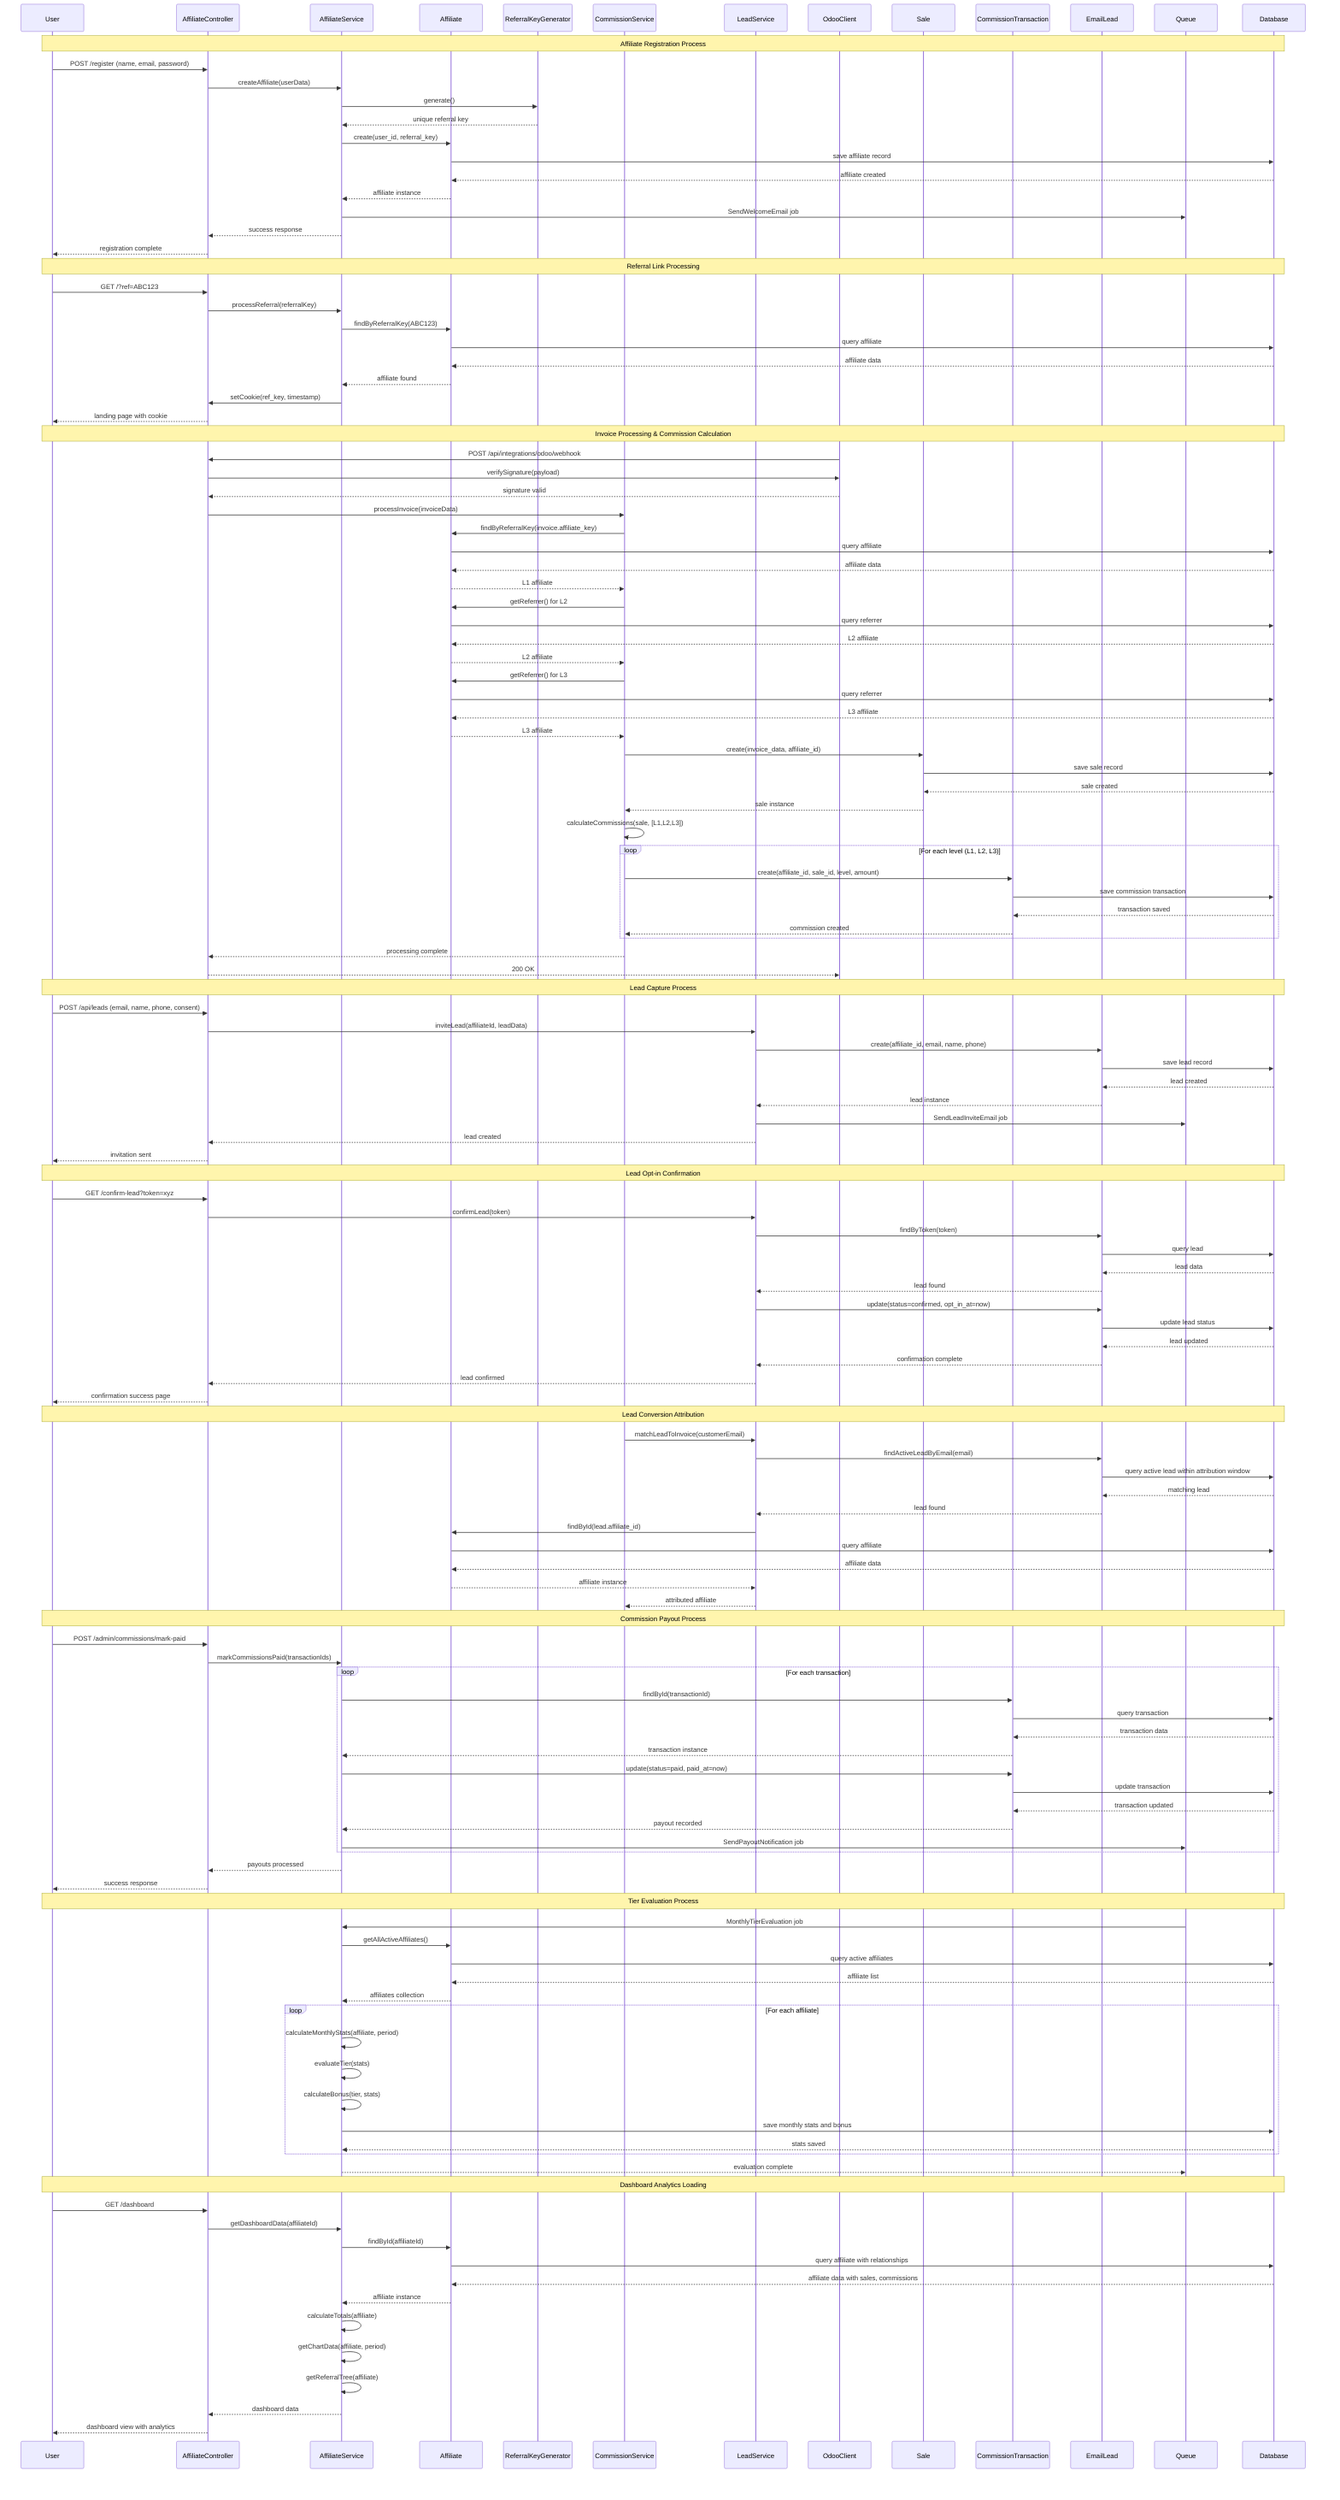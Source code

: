sequenceDiagram
    participant U as User
    participant AC as AffiliateController
    participant AS as AffiliateService
    participant A as Affiliate
    participant RKG as ReferralKeyGenerator
    participant CS as CommissionService
    participant LS as LeadService
    participant OC as OdooClient
    participant S as Sale
    participant CT as CommissionTransaction
    participant EL as EmailLead
    participant Q as Queue
    participant DB as Database

    %% Affiliate Registration Flow
    Note over U,DB: Affiliate Registration Process
    U->>AC: POST /register (name, email, password)
    AC->>AS: createAffiliate(userData)
    AS->>RKG: generate()
    RKG-->>AS: unique referral key
    AS->>A: create(user_id, referral_key)
    A->>DB: save affiliate record
    DB-->>A: affiliate created
    A-->>AS: affiliate instance
    AS->>Q: SendWelcomeEmail job
    AS-->>AC: success response
    AC-->>U: registration complete

    %% Referral Link Visit Flow
    Note over U,DB: Referral Link Processing
    U->>AC: GET /?ref=ABC123
    AC->>AS: processReferral(referralKey)
    AS->>A: findByReferralKey(ABC123)
    A->>DB: query affiliate
    DB-->>A: affiliate data
    A-->>AS: affiliate found
    AS->>AC: setCookie(ref_key, timestamp)
    AC-->>U: landing page with cookie

    %% Odoo Invoice Webhook Processing
    Note over U,DB: Invoice Processing & Commission Calculation
    OC->>AC: POST /api/integrations/odoo/webhook
    AC->>OC: verifySignature(payload)
    OC-->>AC: signature valid
    AC->>CS: processInvoice(invoiceData)
    CS->>A: findByReferralKey(invoice.affiliate_key)
    A->>DB: query affiliate
    DB-->>A: affiliate data
    A-->>CS: L1 affiliate
    CS->>A: getReferrer() for L2
    A->>DB: query referrer
    DB-->>A: L2 affiliate
    A-->>CS: L2 affiliate
    CS->>A: getReferrer() for L3
    A->>DB: query referrer  
    DB-->>A: L3 affiliate
    A-->>CS: L3 affiliate
    CS->>S: create(invoice_data, affiliate_id)
    S->>DB: save sale record
    DB-->>S: sale created
    S-->>CS: sale instance
    CS->>CS: calculateCommissions(sale, [L1,L2,L3])
    loop For each level (L1, L2, L3)
        CS->>CT: create(affiliate_id, sale_id, level, amount)
        CT->>DB: save commission transaction
        DB-->>CT: transaction saved
        CT-->>CS: commission created
    end
    CS-->>AC: processing complete
    AC-->>OC: 200 OK

    %% Email Lead Capture Flow
    Note over U,DB: Lead Capture Process
    U->>AC: POST /api/leads (email, name, phone, consent)
    AC->>LS: inviteLead(affiliateId, leadData)
    LS->>EL: create(affiliate_id, email, name, phone)
    EL->>DB: save lead record
    DB-->>EL: lead created
    EL-->>LS: lead instance
    LS->>Q: SendLeadInviteEmail job
    LS-->>AC: lead created
    AC-->>U: invitation sent

    %% Lead Confirmation Flow
    Note over U,DB: Lead Opt-in Confirmation
    U->>AC: GET /confirm-lead?token=xyz
    AC->>LS: confirmLead(token)
    LS->>EL: findByToken(token)
    EL->>DB: query lead
    DB-->>EL: lead data
    EL-->>LS: lead found
    LS->>EL: update(status=confirmed, opt_in_at=now)
    EL->>DB: update lead status
    DB-->>EL: lead updated
    EL-->>LS: confirmation complete
    LS-->>AC: lead confirmed
    AC-->>U: confirmation success page

    %% Lead to Sale Attribution Flow  
    Note over U,DB: Lead Conversion Attribution
    CS->>LS: matchLeadToInvoice(customerEmail)
    LS->>EL: findActiveLeadByEmail(email)
    EL->>DB: query active lead within attribution window
    DB-->>EL: matching lead
    EL-->>LS: lead found
    LS->>A: findById(lead.affiliate_id)
    A->>DB: query affiliate
    DB-->>A: affiliate data
    A-->>LS: affiliate instance
    LS-->>CS: attributed affiliate

    %% Admin Commission Payout Flow
    Note over U,DB: Commission Payout Process
    U->>AC: POST /admin/commissions/mark-paid
    AC->>AS: markCommissionsPaid(transactionIds)
    loop For each transaction
        AS->>CT: findById(transactionId)
        CT->>DB: query transaction
        DB-->>CT: transaction data
        CT-->>AS: transaction instance
        AS->>CT: update(status=paid, paid_at=now)
        CT->>DB: update transaction
        DB-->>CT: transaction updated
        CT-->>AS: payout recorded
        AS->>Q: SendPayoutNotification job
    end
    AS-->>AC: payouts processed
    AC-->>U: success response

    %% Monthly Tier Evaluation Flow
    Note over U,DB: Tier Evaluation Process
    Q->>AS: MonthlyTierEvaluation job
    AS->>A: getAllActiveAffiliates()
    A->>DB: query active affiliates
    DB-->>A: affiliate list
    A-->>AS: affiliates collection
    loop For each affiliate
        AS->>AS: calculateMonthlyStats(affiliate, period)
        AS->>AS: evaluateTier(stats)
        AS->>AS: calculateBonus(tier, stats)
        AS->>DB: save monthly stats and bonus
        DB-->>AS: stats saved
    end
    AS-->>Q: evaluation complete

    %% Dashboard Data Loading Flow
    Note over U,DB: Dashboard Analytics Loading
    U->>AC: GET /dashboard
    AC->>AS: getDashboardData(affiliateId)
    AS->>A: findById(affiliateId)
    A->>DB: query affiliate with relationships
    DB-->>A: affiliate data with sales, commissions
    A-->>AS: affiliate instance
    AS->>AS: calculateTotals(affiliate)
    AS->>AS: getChartData(affiliate, period)
    AS->>AS: getReferralTree(affiliate)
    AS-->>AC: dashboard data
    AC-->>U: dashboard view with analytics